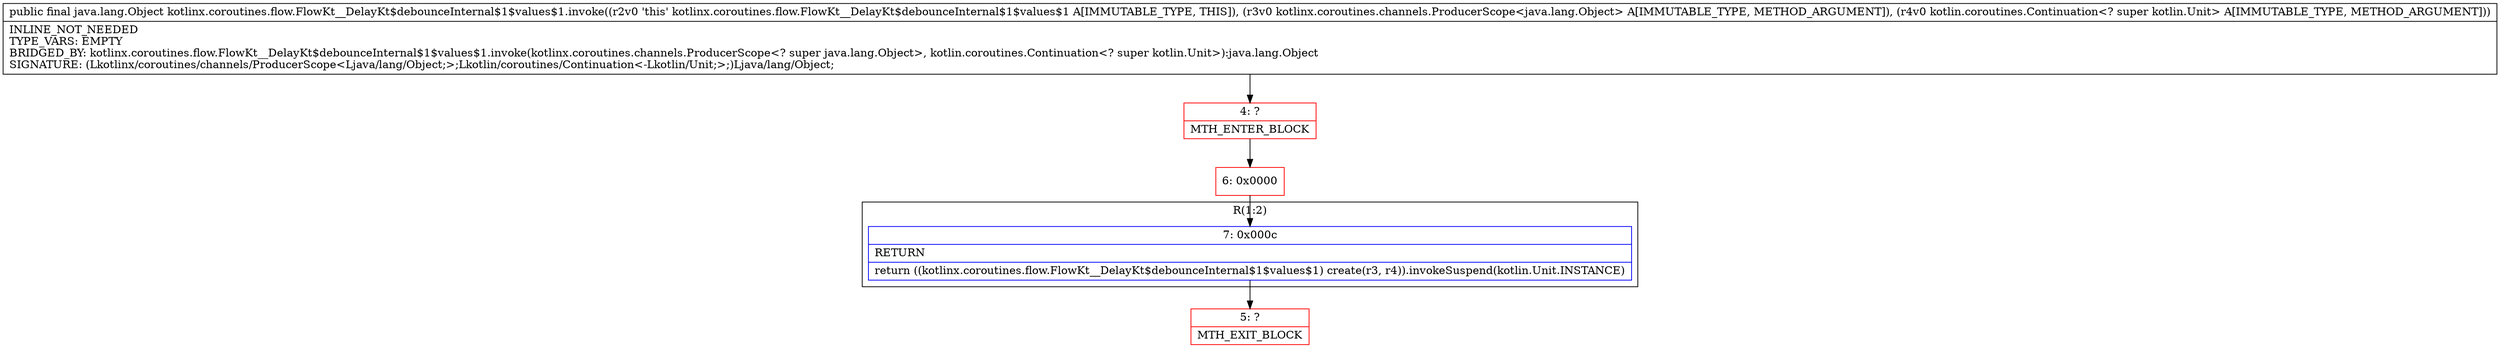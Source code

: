 digraph "CFG forkotlinx.coroutines.flow.FlowKt__DelayKt$debounceInternal$1$values$1.invoke(Lkotlinx\/coroutines\/channels\/ProducerScope;Lkotlin\/coroutines\/Continuation;)Ljava\/lang\/Object;" {
subgraph cluster_Region_767242709 {
label = "R(1:2)";
node [shape=record,color=blue];
Node_7 [shape=record,label="{7\:\ 0x000c|RETURN\l|return ((kotlinx.coroutines.flow.FlowKt__DelayKt$debounceInternal$1$values$1) create(r3, r4)).invokeSuspend(kotlin.Unit.INSTANCE)\l}"];
}
Node_4 [shape=record,color=red,label="{4\:\ ?|MTH_ENTER_BLOCK\l}"];
Node_6 [shape=record,color=red,label="{6\:\ 0x0000}"];
Node_5 [shape=record,color=red,label="{5\:\ ?|MTH_EXIT_BLOCK\l}"];
MethodNode[shape=record,label="{public final java.lang.Object kotlinx.coroutines.flow.FlowKt__DelayKt$debounceInternal$1$values$1.invoke((r2v0 'this' kotlinx.coroutines.flow.FlowKt__DelayKt$debounceInternal$1$values$1 A[IMMUTABLE_TYPE, THIS]), (r3v0 kotlinx.coroutines.channels.ProducerScope\<java.lang.Object\> A[IMMUTABLE_TYPE, METHOD_ARGUMENT]), (r4v0 kotlin.coroutines.Continuation\<? super kotlin.Unit\> A[IMMUTABLE_TYPE, METHOD_ARGUMENT]))  | INLINE_NOT_NEEDED\lTYPE_VARS: EMPTY\lBRIDGED_BY: kotlinx.coroutines.flow.FlowKt__DelayKt$debounceInternal$1$values$1.invoke(kotlinx.coroutines.channels.ProducerScope\<? super java.lang.Object\>, kotlin.coroutines.Continuation\<? super kotlin.Unit\>):java.lang.Object\lSIGNATURE: (Lkotlinx\/coroutines\/channels\/ProducerScope\<Ljava\/lang\/Object;\>;Lkotlin\/coroutines\/Continuation\<\-Lkotlin\/Unit;\>;)Ljava\/lang\/Object;\l}"];
MethodNode -> Node_4;Node_7 -> Node_5;
Node_4 -> Node_6;
Node_6 -> Node_7;
}


